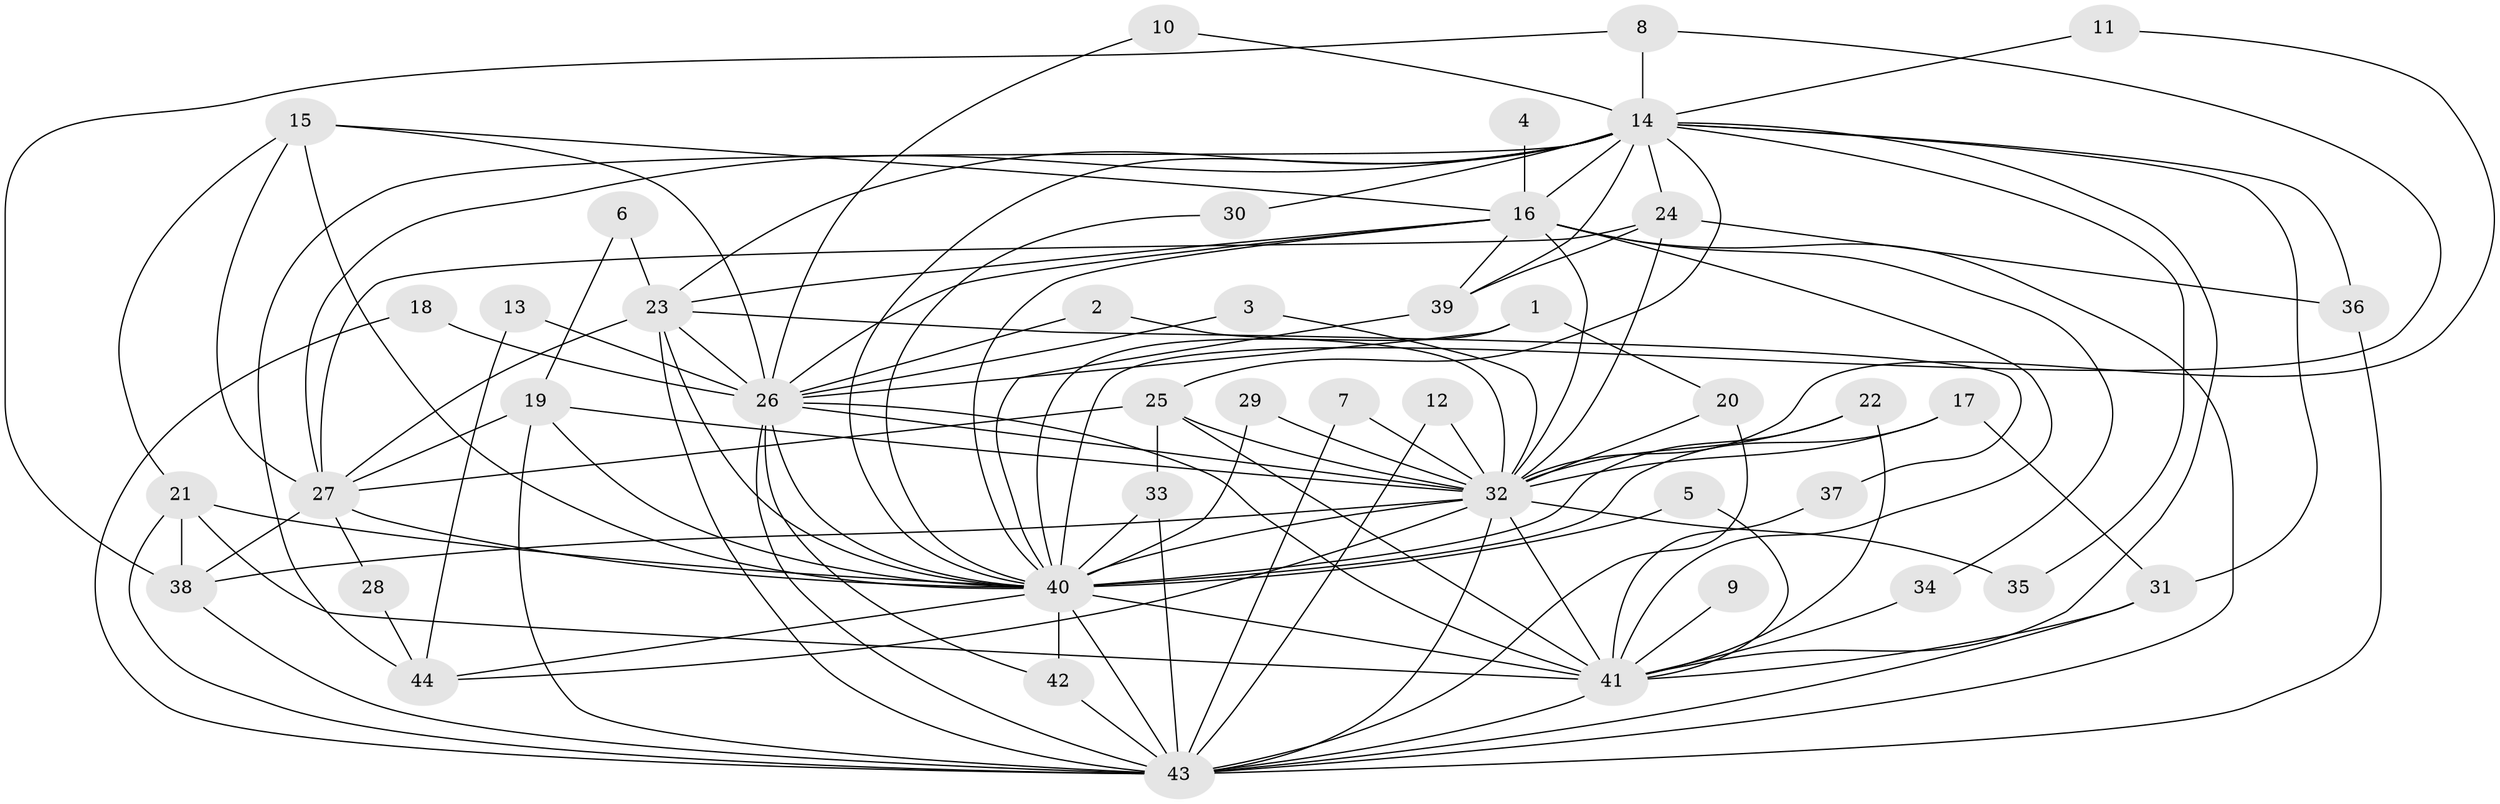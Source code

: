 // original degree distribution, {19: 0.03409090909090909, 12: 0.011363636363636364, 21: 0.011363636363636364, 20: 0.011363636363636364, 17: 0.011363636363636364, 16: 0.022727272727272728, 15: 0.011363636363636364, 3: 0.22727272727272727, 4: 0.06818181818181818, 10: 0.011363636363636364, 6: 0.022727272727272728, 2: 0.4772727272727273, 5: 0.06818181818181818, 8: 0.011363636363636364}
// Generated by graph-tools (version 1.1) at 2025/49/03/09/25 03:49:31]
// undirected, 44 vertices, 116 edges
graph export_dot {
graph [start="1"]
  node [color=gray90,style=filled];
  1;
  2;
  3;
  4;
  5;
  6;
  7;
  8;
  9;
  10;
  11;
  12;
  13;
  14;
  15;
  16;
  17;
  18;
  19;
  20;
  21;
  22;
  23;
  24;
  25;
  26;
  27;
  28;
  29;
  30;
  31;
  32;
  33;
  34;
  35;
  36;
  37;
  38;
  39;
  40;
  41;
  42;
  43;
  44;
  1 -- 20 [weight=1.0];
  1 -- 26 [weight=1.0];
  1 -- 40 [weight=1.0];
  2 -- 26 [weight=1.0];
  2 -- 32 [weight=1.0];
  3 -- 26 [weight=1.0];
  3 -- 32 [weight=1.0];
  4 -- 16 [weight=1.0];
  5 -- 40 [weight=1.0];
  5 -- 41 [weight=1.0];
  6 -- 19 [weight=1.0];
  6 -- 23 [weight=1.0];
  7 -- 32 [weight=1.0];
  7 -- 43 [weight=1.0];
  8 -- 14 [weight=1.0];
  8 -- 38 [weight=1.0];
  8 -- 40 [weight=1.0];
  9 -- 41 [weight=1.0];
  10 -- 14 [weight=1.0];
  10 -- 26 [weight=1.0];
  11 -- 14 [weight=1.0];
  11 -- 32 [weight=1.0];
  12 -- 32 [weight=1.0];
  12 -- 43 [weight=1.0];
  13 -- 26 [weight=1.0];
  13 -- 44 [weight=1.0];
  14 -- 16 [weight=1.0];
  14 -- 23 [weight=1.0];
  14 -- 24 [weight=1.0];
  14 -- 25 [weight=1.0];
  14 -- 27 [weight=1.0];
  14 -- 30 [weight=1.0];
  14 -- 31 [weight=1.0];
  14 -- 35 [weight=2.0];
  14 -- 36 [weight=1.0];
  14 -- 39 [weight=1.0];
  14 -- 40 [weight=1.0];
  14 -- 41 [weight=1.0];
  14 -- 44 [weight=1.0];
  15 -- 16 [weight=1.0];
  15 -- 21 [weight=1.0];
  15 -- 26 [weight=1.0];
  15 -- 27 [weight=1.0];
  15 -- 40 [weight=1.0];
  16 -- 23 [weight=1.0];
  16 -- 26 [weight=1.0];
  16 -- 32 [weight=3.0];
  16 -- 34 [weight=1.0];
  16 -- 39 [weight=1.0];
  16 -- 40 [weight=3.0];
  16 -- 41 [weight=1.0];
  16 -- 43 [weight=2.0];
  17 -- 31 [weight=1.0];
  17 -- 32 [weight=3.0];
  17 -- 40 [weight=1.0];
  18 -- 26 [weight=1.0];
  18 -- 43 [weight=1.0];
  19 -- 27 [weight=1.0];
  19 -- 32 [weight=1.0];
  19 -- 40 [weight=1.0];
  19 -- 43 [weight=1.0];
  20 -- 32 [weight=1.0];
  20 -- 43 [weight=1.0];
  21 -- 38 [weight=1.0];
  21 -- 40 [weight=1.0];
  21 -- 41 [weight=1.0];
  21 -- 43 [weight=1.0];
  22 -- 32 [weight=1.0];
  22 -- 40 [weight=1.0];
  22 -- 41 [weight=1.0];
  23 -- 26 [weight=1.0];
  23 -- 27 [weight=1.0];
  23 -- 37 [weight=1.0];
  23 -- 40 [weight=1.0];
  23 -- 43 [weight=2.0];
  24 -- 27 [weight=1.0];
  24 -- 32 [weight=1.0];
  24 -- 36 [weight=1.0];
  24 -- 39 [weight=1.0];
  25 -- 27 [weight=1.0];
  25 -- 32 [weight=1.0];
  25 -- 33 [weight=1.0];
  25 -- 41 [weight=1.0];
  26 -- 32 [weight=3.0];
  26 -- 40 [weight=2.0];
  26 -- 41 [weight=1.0];
  26 -- 42 [weight=1.0];
  26 -- 43 [weight=3.0];
  27 -- 28 [weight=1.0];
  27 -- 38 [weight=1.0];
  27 -- 40 [weight=1.0];
  28 -- 44 [weight=1.0];
  29 -- 32 [weight=1.0];
  29 -- 40 [weight=1.0];
  30 -- 40 [weight=1.0];
  31 -- 41 [weight=1.0];
  31 -- 43 [weight=1.0];
  32 -- 35 [weight=1.0];
  32 -- 38 [weight=1.0];
  32 -- 40 [weight=6.0];
  32 -- 41 [weight=3.0];
  32 -- 43 [weight=6.0];
  32 -- 44 [weight=1.0];
  33 -- 40 [weight=1.0];
  33 -- 43 [weight=2.0];
  34 -- 41 [weight=1.0];
  36 -- 43 [weight=1.0];
  37 -- 41 [weight=1.0];
  38 -- 43 [weight=2.0];
  39 -- 40 [weight=1.0];
  40 -- 41 [weight=2.0];
  40 -- 42 [weight=1.0];
  40 -- 43 [weight=4.0];
  40 -- 44 [weight=1.0];
  41 -- 43 [weight=2.0];
  42 -- 43 [weight=1.0];
}
